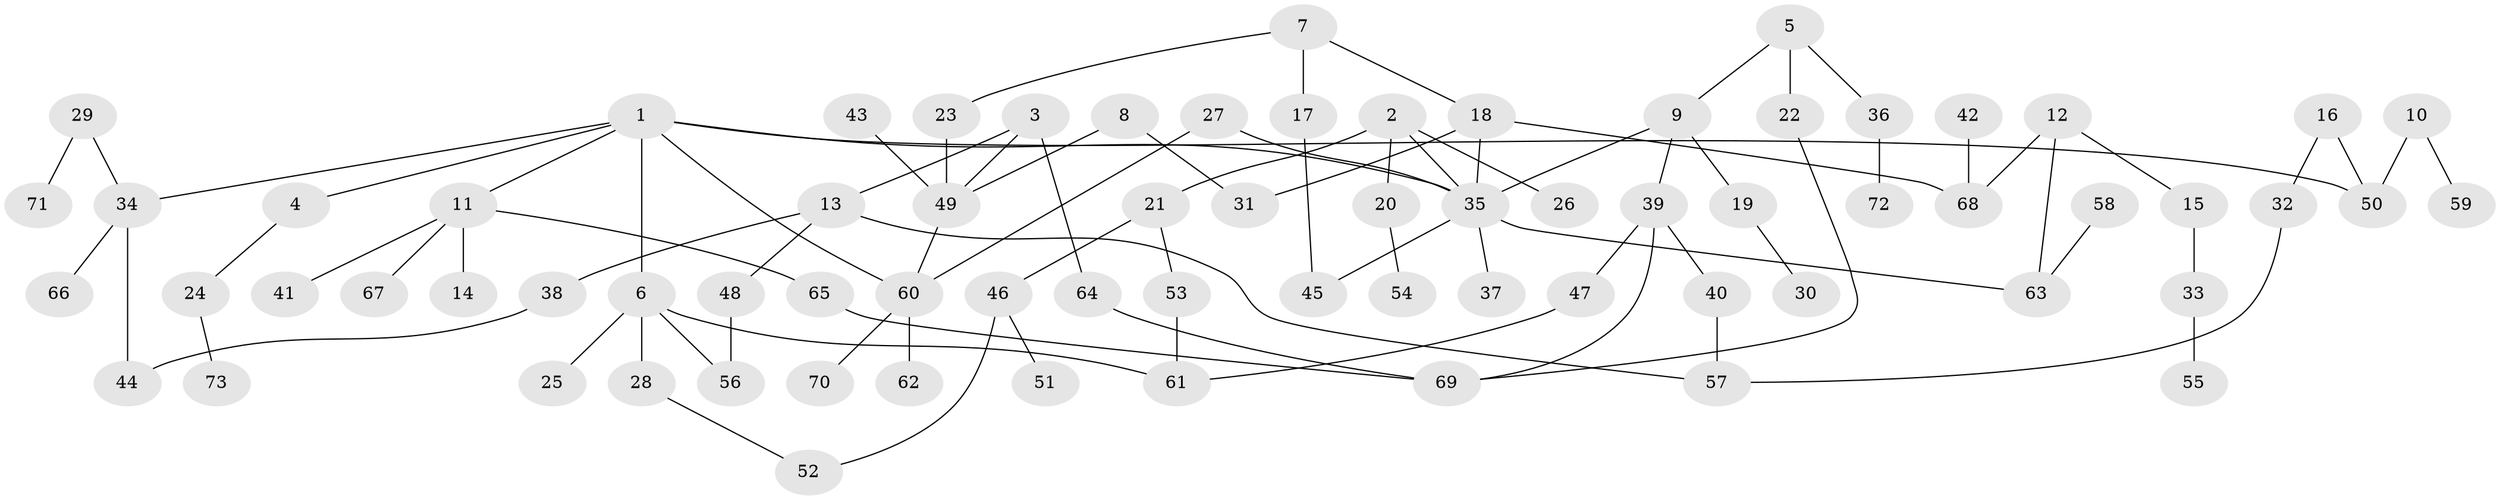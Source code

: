 // original degree distribution, {7: 0.013793103448275862, 10: 0.006896551724137931, 5: 0.027586206896551724, 4: 0.11724137931034483, 2: 0.3310344827586207, 3: 0.1103448275862069, 1: 0.38620689655172413, 6: 0.006896551724137931}
// Generated by graph-tools (version 1.1) at 2025/36/03/04/25 23:36:10]
// undirected, 73 vertices, 87 edges
graph export_dot {
  node [color=gray90,style=filled];
  1;
  2;
  3;
  4;
  5;
  6;
  7;
  8;
  9;
  10;
  11;
  12;
  13;
  14;
  15;
  16;
  17;
  18;
  19;
  20;
  21;
  22;
  23;
  24;
  25;
  26;
  27;
  28;
  29;
  30;
  31;
  32;
  33;
  34;
  35;
  36;
  37;
  38;
  39;
  40;
  41;
  42;
  43;
  44;
  45;
  46;
  47;
  48;
  49;
  50;
  51;
  52;
  53;
  54;
  55;
  56;
  57;
  58;
  59;
  60;
  61;
  62;
  63;
  64;
  65;
  66;
  67;
  68;
  69;
  70;
  71;
  72;
  73;
  1 -- 4 [weight=1.0];
  1 -- 6 [weight=1.0];
  1 -- 11 [weight=1.0];
  1 -- 34 [weight=1.0];
  1 -- 35 [weight=1.0];
  1 -- 50 [weight=1.0];
  1 -- 60 [weight=1.0];
  2 -- 20 [weight=1.0];
  2 -- 21 [weight=1.0];
  2 -- 26 [weight=1.0];
  2 -- 35 [weight=1.0];
  3 -- 13 [weight=1.0];
  3 -- 49 [weight=1.0];
  3 -- 64 [weight=1.0];
  4 -- 24 [weight=1.0];
  5 -- 9 [weight=1.0];
  5 -- 22 [weight=1.0];
  5 -- 36 [weight=1.0];
  6 -- 25 [weight=1.0];
  6 -- 28 [weight=1.0];
  6 -- 56 [weight=1.0];
  6 -- 61 [weight=1.0];
  7 -- 17 [weight=1.0];
  7 -- 18 [weight=1.0];
  7 -- 23 [weight=1.0];
  8 -- 31 [weight=1.0];
  8 -- 49 [weight=1.0];
  9 -- 19 [weight=1.0];
  9 -- 35 [weight=1.0];
  9 -- 39 [weight=1.0];
  10 -- 50 [weight=1.0];
  10 -- 59 [weight=1.0];
  11 -- 14 [weight=1.0];
  11 -- 41 [weight=1.0];
  11 -- 65 [weight=1.0];
  11 -- 67 [weight=1.0];
  12 -- 15 [weight=1.0];
  12 -- 63 [weight=1.0];
  12 -- 68 [weight=1.0];
  13 -- 38 [weight=1.0];
  13 -- 48 [weight=1.0];
  13 -- 57 [weight=1.0];
  15 -- 33 [weight=1.0];
  16 -- 32 [weight=1.0];
  16 -- 50 [weight=1.0];
  17 -- 45 [weight=1.0];
  18 -- 31 [weight=1.0];
  18 -- 35 [weight=1.0];
  18 -- 68 [weight=1.0];
  19 -- 30 [weight=1.0];
  20 -- 54 [weight=1.0];
  21 -- 46 [weight=1.0];
  21 -- 53 [weight=1.0];
  22 -- 69 [weight=1.0];
  23 -- 49 [weight=1.0];
  24 -- 73 [weight=1.0];
  27 -- 35 [weight=1.0];
  27 -- 60 [weight=1.0];
  28 -- 52 [weight=1.0];
  29 -- 34 [weight=1.0];
  29 -- 71 [weight=1.0];
  32 -- 57 [weight=1.0];
  33 -- 55 [weight=1.0];
  34 -- 44 [weight=1.0];
  34 -- 66 [weight=1.0];
  35 -- 37 [weight=1.0];
  35 -- 45 [weight=1.0];
  35 -- 63 [weight=1.0];
  36 -- 72 [weight=1.0];
  38 -- 44 [weight=1.0];
  39 -- 40 [weight=1.0];
  39 -- 47 [weight=1.0];
  39 -- 69 [weight=1.0];
  40 -- 57 [weight=1.0];
  42 -- 68 [weight=1.0];
  43 -- 49 [weight=1.0];
  46 -- 51 [weight=1.0];
  46 -- 52 [weight=1.0];
  47 -- 61 [weight=1.0];
  48 -- 56 [weight=1.0];
  49 -- 60 [weight=1.0];
  53 -- 61 [weight=1.0];
  58 -- 63 [weight=1.0];
  60 -- 62 [weight=1.0];
  60 -- 70 [weight=1.0];
  64 -- 69 [weight=1.0];
  65 -- 69 [weight=1.0];
}

